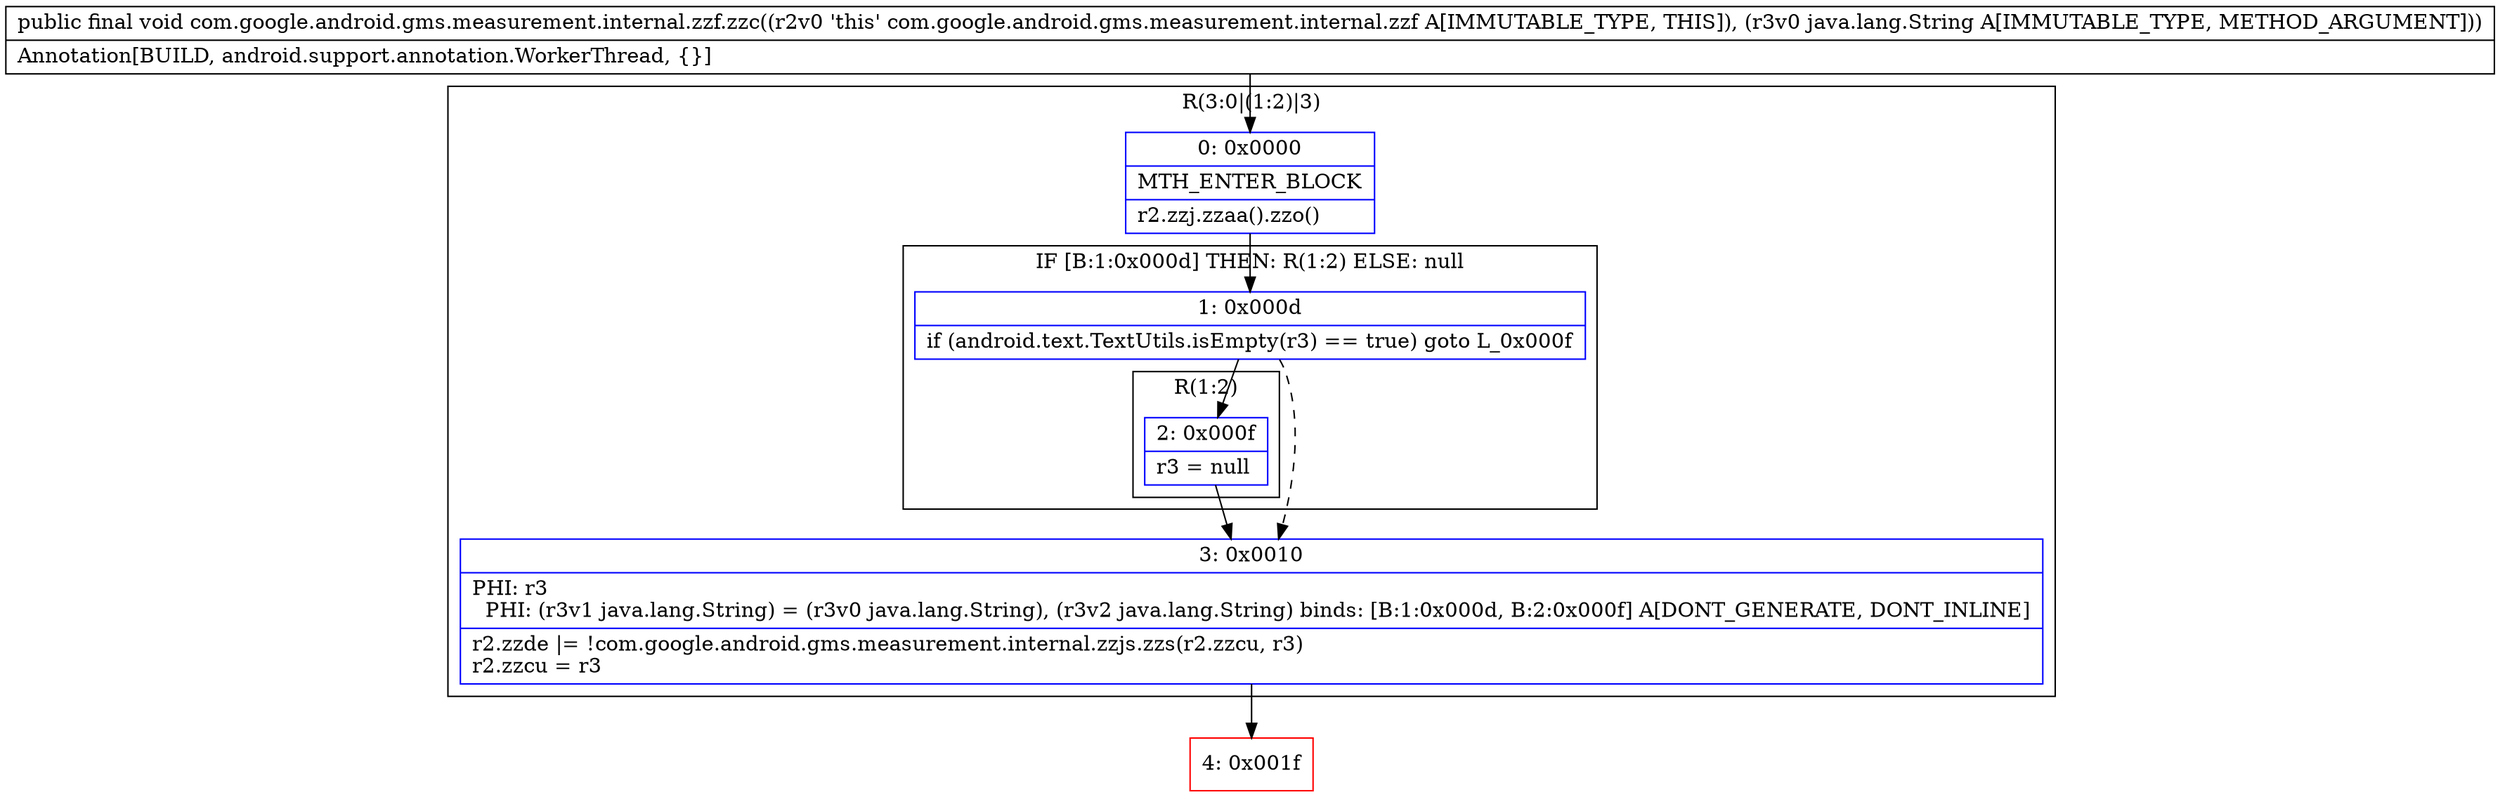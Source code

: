 digraph "CFG forcom.google.android.gms.measurement.internal.zzf.zzc(Ljava\/lang\/String;)V" {
subgraph cluster_Region_582735762 {
label = "R(3:0|(1:2)|3)";
node [shape=record,color=blue];
Node_0 [shape=record,label="{0\:\ 0x0000|MTH_ENTER_BLOCK\l|r2.zzj.zzaa().zzo()\l}"];
subgraph cluster_IfRegion_563331636 {
label = "IF [B:1:0x000d] THEN: R(1:2) ELSE: null";
node [shape=record,color=blue];
Node_1 [shape=record,label="{1\:\ 0x000d|if (android.text.TextUtils.isEmpty(r3) == true) goto L_0x000f\l}"];
subgraph cluster_Region_1367855615 {
label = "R(1:2)";
node [shape=record,color=blue];
Node_2 [shape=record,label="{2\:\ 0x000f|r3 = null\l}"];
}
}
Node_3 [shape=record,label="{3\:\ 0x0010|PHI: r3 \l  PHI: (r3v1 java.lang.String) = (r3v0 java.lang.String), (r3v2 java.lang.String) binds: [B:1:0x000d, B:2:0x000f] A[DONT_GENERATE, DONT_INLINE]\l|r2.zzde \|= !com.google.android.gms.measurement.internal.zzjs.zzs(r2.zzcu, r3)\lr2.zzcu = r3\l}"];
}
Node_4 [shape=record,color=red,label="{4\:\ 0x001f}"];
MethodNode[shape=record,label="{public final void com.google.android.gms.measurement.internal.zzf.zzc((r2v0 'this' com.google.android.gms.measurement.internal.zzf A[IMMUTABLE_TYPE, THIS]), (r3v0 java.lang.String A[IMMUTABLE_TYPE, METHOD_ARGUMENT]))  | Annotation[BUILD, android.support.annotation.WorkerThread, \{\}]\l}"];
MethodNode -> Node_0;
Node_0 -> Node_1;
Node_1 -> Node_2;
Node_1 -> Node_3[style=dashed];
Node_2 -> Node_3;
Node_3 -> Node_4;
}

